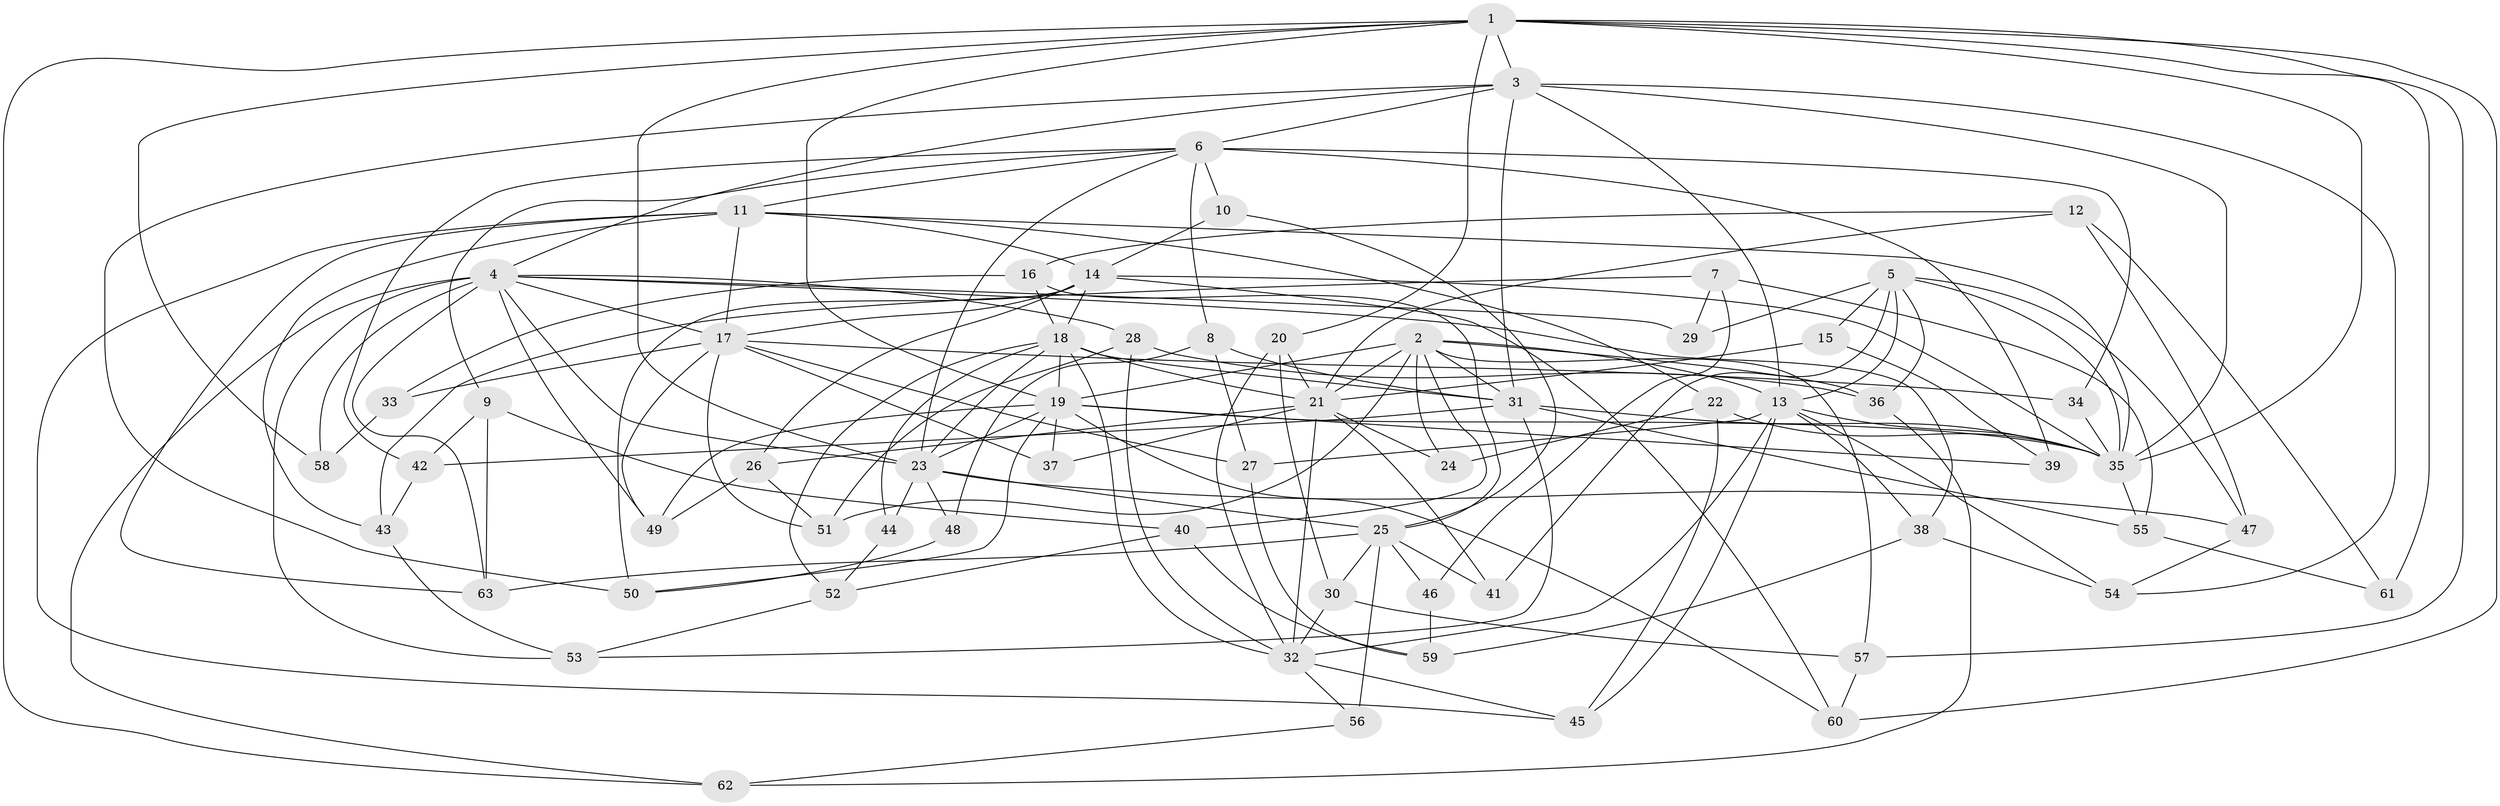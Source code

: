 // original degree distribution, {4: 1.0}
// Generated by graph-tools (version 1.1) at 2025/38/03/09/25 02:38:09]
// undirected, 63 vertices, 163 edges
graph export_dot {
graph [start="1"]
  node [color=gray90,style=filled];
  1;
  2;
  3;
  4;
  5;
  6;
  7;
  8;
  9;
  10;
  11;
  12;
  13;
  14;
  15;
  16;
  17;
  18;
  19;
  20;
  21;
  22;
  23;
  24;
  25;
  26;
  27;
  28;
  29;
  30;
  31;
  32;
  33;
  34;
  35;
  36;
  37;
  38;
  39;
  40;
  41;
  42;
  43;
  44;
  45;
  46;
  47;
  48;
  49;
  50;
  51;
  52;
  53;
  54;
  55;
  56;
  57;
  58;
  59;
  60;
  61;
  62;
  63;
  1 -- 3 [weight=1.0];
  1 -- 19 [weight=2.0];
  1 -- 20 [weight=1.0];
  1 -- 23 [weight=1.0];
  1 -- 35 [weight=1.0];
  1 -- 57 [weight=1.0];
  1 -- 58 [weight=1.0];
  1 -- 60 [weight=1.0];
  1 -- 61 [weight=2.0];
  1 -- 62 [weight=1.0];
  2 -- 13 [weight=2.0];
  2 -- 19 [weight=1.0];
  2 -- 21 [weight=1.0];
  2 -- 24 [weight=1.0];
  2 -- 31 [weight=1.0];
  2 -- 36 [weight=1.0];
  2 -- 40 [weight=1.0];
  2 -- 51 [weight=1.0];
  2 -- 57 [weight=1.0];
  3 -- 4 [weight=1.0];
  3 -- 6 [weight=1.0];
  3 -- 13 [weight=1.0];
  3 -- 31 [weight=1.0];
  3 -- 35 [weight=1.0];
  3 -- 50 [weight=1.0];
  3 -- 54 [weight=1.0];
  4 -- 17 [weight=1.0];
  4 -- 23 [weight=1.0];
  4 -- 28 [weight=1.0];
  4 -- 29 [weight=1.0];
  4 -- 38 [weight=1.0];
  4 -- 49 [weight=1.0];
  4 -- 53 [weight=1.0];
  4 -- 58 [weight=2.0];
  4 -- 62 [weight=1.0];
  4 -- 63 [weight=1.0];
  5 -- 13 [weight=1.0];
  5 -- 15 [weight=2.0];
  5 -- 29 [weight=2.0];
  5 -- 35 [weight=2.0];
  5 -- 36 [weight=1.0];
  5 -- 41 [weight=1.0];
  5 -- 47 [weight=1.0];
  6 -- 8 [weight=1.0];
  6 -- 9 [weight=1.0];
  6 -- 10 [weight=1.0];
  6 -- 11 [weight=1.0];
  6 -- 23 [weight=1.0];
  6 -- 34 [weight=1.0];
  6 -- 39 [weight=2.0];
  6 -- 42 [weight=1.0];
  7 -- 29 [weight=1.0];
  7 -- 43 [weight=1.0];
  7 -- 46 [weight=1.0];
  7 -- 55 [weight=1.0];
  8 -- 27 [weight=1.0];
  8 -- 31 [weight=1.0];
  8 -- 48 [weight=1.0];
  9 -- 40 [weight=1.0];
  9 -- 42 [weight=1.0];
  9 -- 63 [weight=1.0];
  10 -- 14 [weight=2.0];
  10 -- 25 [weight=1.0];
  11 -- 14 [weight=1.0];
  11 -- 17 [weight=1.0];
  11 -- 22 [weight=1.0];
  11 -- 35 [weight=1.0];
  11 -- 43 [weight=1.0];
  11 -- 45 [weight=1.0];
  11 -- 63 [weight=1.0];
  12 -- 16 [weight=1.0];
  12 -- 21 [weight=1.0];
  12 -- 47 [weight=1.0];
  12 -- 61 [weight=1.0];
  13 -- 27 [weight=1.0];
  13 -- 32 [weight=1.0];
  13 -- 35 [weight=1.0];
  13 -- 38 [weight=1.0];
  13 -- 45 [weight=1.0];
  13 -- 54 [weight=1.0];
  14 -- 17 [weight=2.0];
  14 -- 18 [weight=1.0];
  14 -- 26 [weight=1.0];
  14 -- 35 [weight=1.0];
  14 -- 50 [weight=1.0];
  14 -- 60 [weight=1.0];
  15 -- 21 [weight=1.0];
  15 -- 39 [weight=1.0];
  16 -- 18 [weight=1.0];
  16 -- 25 [weight=1.0];
  16 -- 33 [weight=1.0];
  17 -- 27 [weight=1.0];
  17 -- 33 [weight=2.0];
  17 -- 34 [weight=2.0];
  17 -- 37 [weight=1.0];
  17 -- 49 [weight=1.0];
  17 -- 51 [weight=1.0];
  18 -- 19 [weight=1.0];
  18 -- 21 [weight=1.0];
  18 -- 23 [weight=1.0];
  18 -- 31 [weight=3.0];
  18 -- 32 [weight=1.0];
  18 -- 44 [weight=2.0];
  18 -- 52 [weight=1.0];
  19 -- 23 [weight=1.0];
  19 -- 35 [weight=1.0];
  19 -- 37 [weight=2.0];
  19 -- 39 [weight=1.0];
  19 -- 49 [weight=1.0];
  19 -- 50 [weight=1.0];
  19 -- 60 [weight=1.0];
  20 -- 21 [weight=1.0];
  20 -- 30 [weight=1.0];
  20 -- 32 [weight=1.0];
  21 -- 24 [weight=2.0];
  21 -- 26 [weight=1.0];
  21 -- 32 [weight=1.0];
  21 -- 37 [weight=1.0];
  21 -- 41 [weight=2.0];
  22 -- 24 [weight=1.0];
  22 -- 35 [weight=1.0];
  22 -- 45 [weight=1.0];
  23 -- 25 [weight=1.0];
  23 -- 44 [weight=1.0];
  23 -- 47 [weight=1.0];
  23 -- 48 [weight=2.0];
  25 -- 30 [weight=1.0];
  25 -- 41 [weight=1.0];
  25 -- 46 [weight=2.0];
  25 -- 56 [weight=2.0];
  25 -- 63 [weight=1.0];
  26 -- 49 [weight=1.0];
  26 -- 51 [weight=1.0];
  27 -- 59 [weight=1.0];
  28 -- 32 [weight=1.0];
  28 -- 36 [weight=1.0];
  28 -- 51 [weight=1.0];
  30 -- 32 [weight=1.0];
  30 -- 57 [weight=1.0];
  31 -- 35 [weight=1.0];
  31 -- 42 [weight=1.0];
  31 -- 53 [weight=1.0];
  31 -- 55 [weight=1.0];
  32 -- 45 [weight=1.0];
  32 -- 56 [weight=1.0];
  33 -- 58 [weight=1.0];
  34 -- 35 [weight=1.0];
  35 -- 55 [weight=1.0];
  36 -- 62 [weight=1.0];
  38 -- 54 [weight=1.0];
  38 -- 59 [weight=1.0];
  40 -- 52 [weight=1.0];
  40 -- 59 [weight=1.0];
  42 -- 43 [weight=1.0];
  43 -- 53 [weight=1.0];
  44 -- 52 [weight=1.0];
  46 -- 59 [weight=1.0];
  47 -- 54 [weight=1.0];
  48 -- 50 [weight=1.0];
  52 -- 53 [weight=1.0];
  55 -- 61 [weight=1.0];
  56 -- 62 [weight=1.0];
  57 -- 60 [weight=1.0];
}
